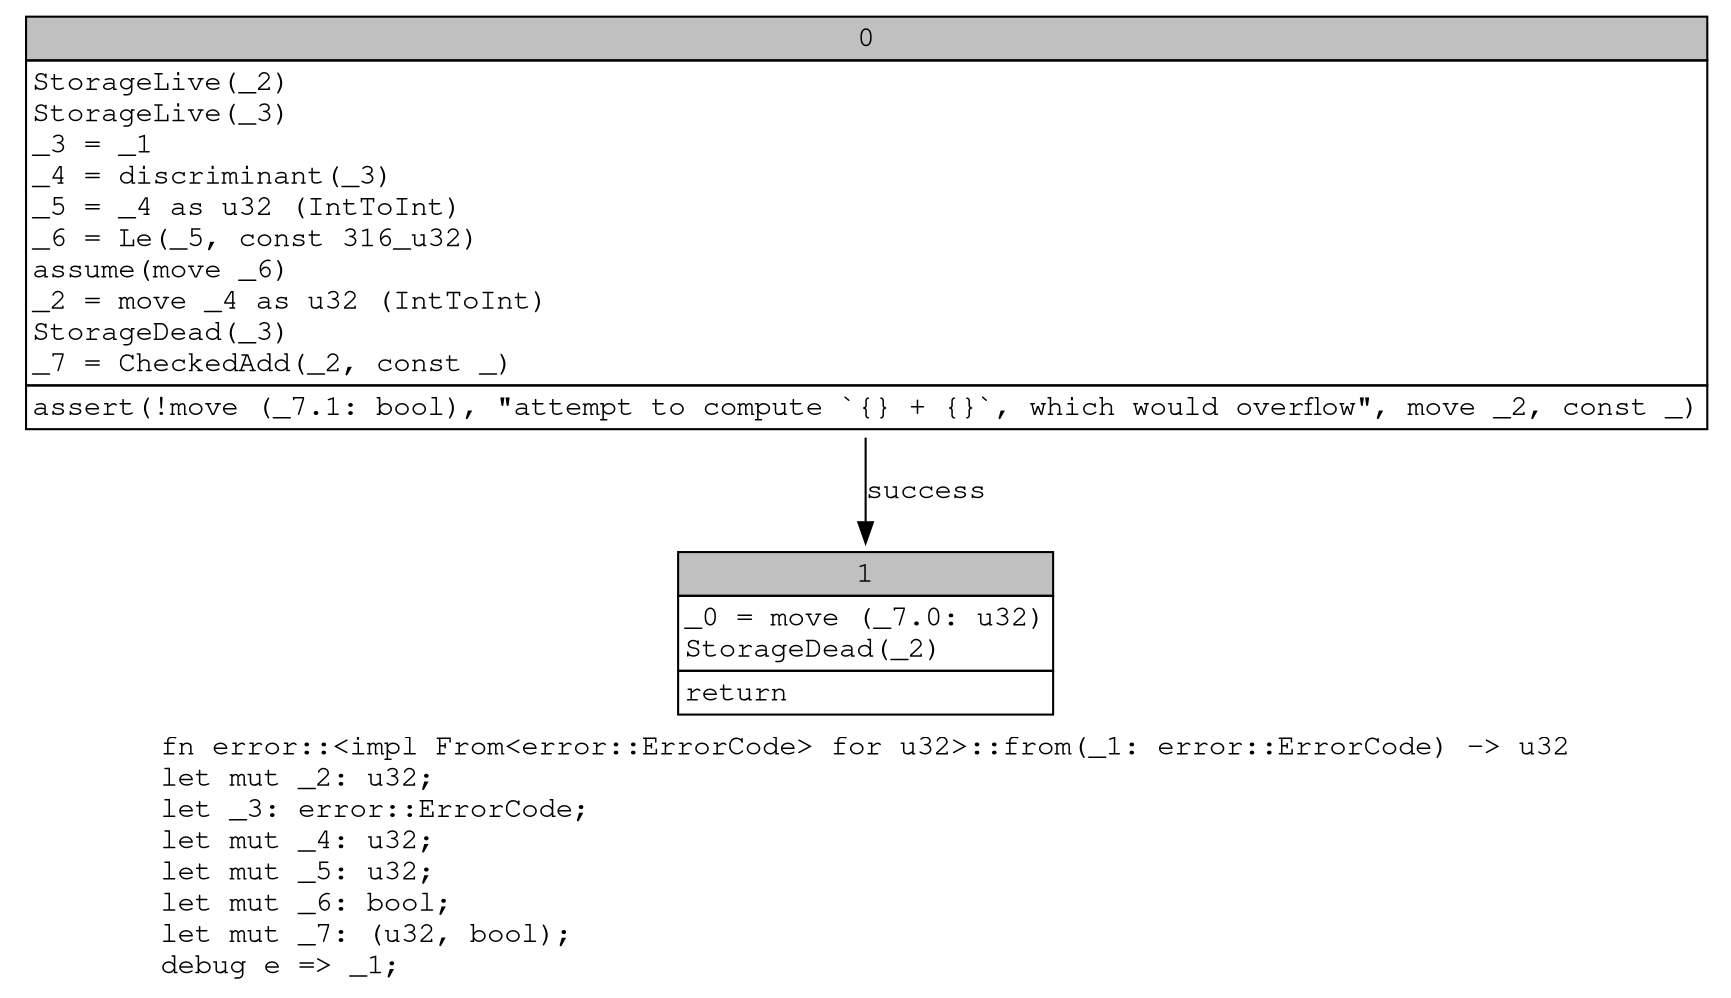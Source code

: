 digraph Mir_0_4771 {
    graph [fontname="Courier, monospace"];
    node [fontname="Courier, monospace"];
    edge [fontname="Courier, monospace"];
    label=<fn error::&lt;impl From&lt;error::ErrorCode&gt; for u32&gt;::from(_1: error::ErrorCode) -&gt; u32<br align="left"/>let mut _2: u32;<br align="left"/>let _3: error::ErrorCode;<br align="left"/>let mut _4: u32;<br align="left"/>let mut _5: u32;<br align="left"/>let mut _6: bool;<br align="left"/>let mut _7: (u32, bool);<br align="left"/>debug e =&gt; _1;<br align="left"/>>;
    bb0__0_4771 [shape="none", label=<<table border="0" cellborder="1" cellspacing="0"><tr><td bgcolor="gray" align="center" colspan="1">0</td></tr><tr><td align="left" balign="left">StorageLive(_2)<br/>StorageLive(_3)<br/>_3 = _1<br/>_4 = discriminant(_3)<br/>_5 = _4 as u32 (IntToInt)<br/>_6 = Le(_5, const 316_u32)<br/>assume(move _6)<br/>_2 = move _4 as u32 (IntToInt)<br/>StorageDead(_3)<br/>_7 = CheckedAdd(_2, const _)<br/></td></tr><tr><td align="left">assert(!move (_7.1: bool), &quot;attempt to compute `{} + {}`, which would overflow&quot;, move _2, const _)</td></tr></table>>];
    bb1__0_4771 [shape="none", label=<<table border="0" cellborder="1" cellspacing="0"><tr><td bgcolor="gray" align="center" colspan="1">1</td></tr><tr><td align="left" balign="left">_0 = move (_7.0: u32)<br/>StorageDead(_2)<br/></td></tr><tr><td align="left">return</td></tr></table>>];
    bb0__0_4771 -> bb1__0_4771 [label="success"];
}

